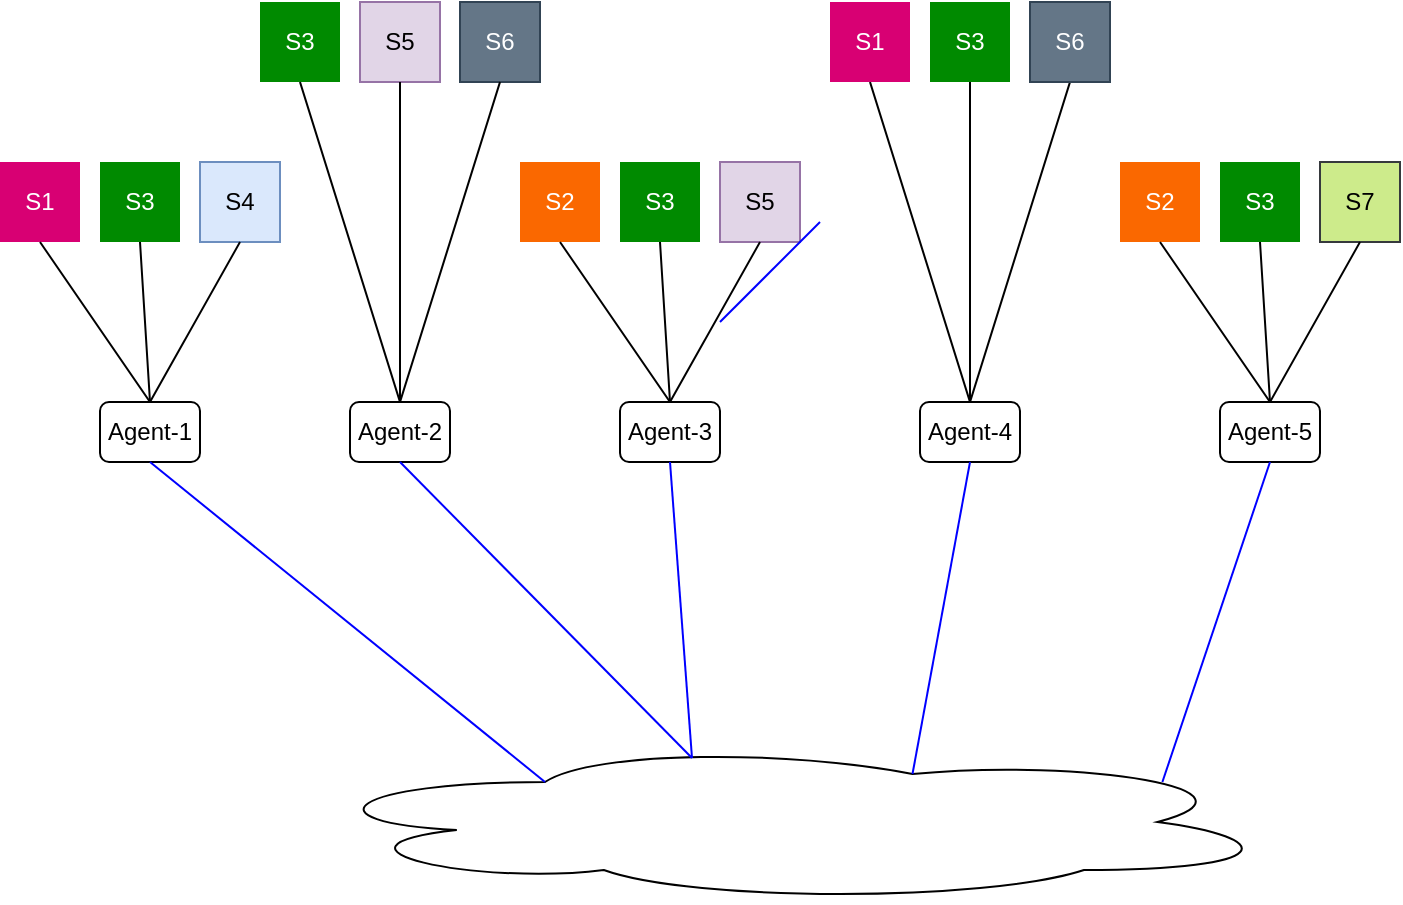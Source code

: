<mxfile version="14.6.3" type="github">
  <diagram id="Jb4tWgrzJc02DxzkDzMU" name="Page-1">
    <mxGraphModel dx="1360" dy="777" grid="1" gridSize="10" guides="1" tooltips="1" connect="1" arrows="1" fold="1" page="1" pageScale="1" pageWidth="850" pageHeight="1100" math="0" shadow="0">
      <root>
        <mxCell id="0" />
        <mxCell id="1" parent="0" />
        <mxCell id="nE-vj8bUUB7WZw9g0mm0-1" value="S1" style="rounded=0;whiteSpace=wrap;html=1;fillColor=#d80073;fontColor=#ffffff;strokeColor=none;" parent="1" vertex="1">
          <mxGeometry x="40" y="240" width="40" height="40" as="geometry" />
        </mxCell>
        <mxCell id="nE-vj8bUUB7WZw9g0mm0-2" value="S3" style="rounded=0;whiteSpace=wrap;html=1;fillColor=#008a00;fontColor=#ffffff;strokeColor=none;" parent="1" vertex="1">
          <mxGeometry x="90" y="240" width="40" height="40" as="geometry" />
        </mxCell>
        <mxCell id="nE-vj8bUUB7WZw9g0mm0-3" value="S4" style="rounded=0;whiteSpace=wrap;html=1;fillColor=#dae8fc;strokeColor=#6c8ebf;" parent="1" vertex="1">
          <mxGeometry x="140" y="240" width="40" height="40" as="geometry" />
        </mxCell>
        <mxCell id="nE-vj8bUUB7WZw9g0mm0-4" value="S3" style="rounded=0;whiteSpace=wrap;html=1;fillColor=#008a00;fontColor=#ffffff;strokeColor=none;" parent="1" vertex="1">
          <mxGeometry x="170" y="160" width="40" height="40" as="geometry" />
        </mxCell>
        <mxCell id="nE-vj8bUUB7WZw9g0mm0-5" value="S5" style="rounded=0;whiteSpace=wrap;html=1;fillColor=#e1d5e7;strokeColor=#9673a6;" parent="1" vertex="1">
          <mxGeometry x="220" y="160" width="40" height="40" as="geometry" />
        </mxCell>
        <mxCell id="nE-vj8bUUB7WZw9g0mm0-6" value="S6" style="rounded=0;whiteSpace=wrap;html=1;fillColor=#647687;strokeColor=#314354;fontColor=#ffffff;" parent="1" vertex="1">
          <mxGeometry x="270" y="160" width="40" height="40" as="geometry" />
        </mxCell>
        <mxCell id="nE-vj8bUUB7WZw9g0mm0-16" value="Agent-1" style="rounded=1;whiteSpace=wrap;html=1;" parent="1" vertex="1">
          <mxGeometry x="90" y="360" width="50" height="30" as="geometry" />
        </mxCell>
        <mxCell id="nE-vj8bUUB7WZw9g0mm0-17" value="Agent-2" style="rounded=1;whiteSpace=wrap;html=1;" parent="1" vertex="1">
          <mxGeometry x="215" y="360" width="50" height="30" as="geometry" />
        </mxCell>
        <mxCell id="nE-vj8bUUB7WZw9g0mm0-21" value="" style="endArrow=none;html=1;entryX=0.5;entryY=1;entryDx=0;entryDy=0;exitX=0.5;exitY=0;exitDx=0;exitDy=0;" parent="1" source="nE-vj8bUUB7WZw9g0mm0-16" target="nE-vj8bUUB7WZw9g0mm0-1" edge="1">
          <mxGeometry width="50" height="50" relative="1" as="geometry">
            <mxPoint x="350" y="340" as="sourcePoint" />
            <mxPoint x="400" y="290" as="targetPoint" />
          </mxGeometry>
        </mxCell>
        <mxCell id="nE-vj8bUUB7WZw9g0mm0-22" value="" style="endArrow=none;html=1;entryX=0.5;entryY=1;entryDx=0;entryDy=0;exitX=0.5;exitY=0;exitDx=0;exitDy=0;" parent="1" source="nE-vj8bUUB7WZw9g0mm0-16" target="nE-vj8bUUB7WZw9g0mm0-2" edge="1">
          <mxGeometry width="50" height="50" relative="1" as="geometry">
            <mxPoint x="350" y="340" as="sourcePoint" />
            <mxPoint x="400" y="290" as="targetPoint" />
          </mxGeometry>
        </mxCell>
        <mxCell id="nE-vj8bUUB7WZw9g0mm0-29" value="" style="endArrow=none;html=1;entryX=0.5;entryY=1;entryDx=0;entryDy=0;exitX=0.5;exitY=0;exitDx=0;exitDy=0;" parent="1" source="nE-vj8bUUB7WZw9g0mm0-16" target="nE-vj8bUUB7WZw9g0mm0-3" edge="1">
          <mxGeometry width="50" height="50" relative="1" as="geometry">
            <mxPoint x="170" y="330.0" as="sourcePoint" />
            <mxPoint x="220" y="280" as="targetPoint" />
          </mxGeometry>
        </mxCell>
        <mxCell id="nE-vj8bUUB7WZw9g0mm0-30" value="" style="endArrow=none;html=1;exitX=0.5;exitY=0;exitDx=0;exitDy=0;" parent="1" source="nE-vj8bUUB7WZw9g0mm0-17" edge="1">
          <mxGeometry width="50" height="50" relative="1" as="geometry">
            <mxPoint x="-10" y="320.0" as="sourcePoint" />
            <mxPoint x="190" y="200" as="targetPoint" />
          </mxGeometry>
        </mxCell>
        <mxCell id="nE-vj8bUUB7WZw9g0mm0-31" value="" style="endArrow=none;html=1;exitX=0.5;exitY=0;exitDx=0;exitDy=0;" parent="1" source="nE-vj8bUUB7WZw9g0mm0-17" edge="1">
          <mxGeometry width="50" height="50" relative="1" as="geometry">
            <mxPoint x="170" y="340.0" as="sourcePoint" />
            <mxPoint x="240" y="200" as="targetPoint" />
          </mxGeometry>
        </mxCell>
        <mxCell id="nE-vj8bUUB7WZw9g0mm0-32" value="" style="endArrow=none;html=1;exitX=0.5;exitY=0;exitDx=0;exitDy=0;entryX=0.5;entryY=1;entryDx=0;entryDy=0;" parent="1" source="nE-vj8bUUB7WZw9g0mm0-17" target="nE-vj8bUUB7WZw9g0mm0-6" edge="1">
          <mxGeometry width="50" height="50" relative="1" as="geometry">
            <mxPoint x="170" y="350.0" as="sourcePoint" />
            <mxPoint x="170" y="190" as="targetPoint" />
          </mxGeometry>
        </mxCell>
        <mxCell id="nE-vj8bUUB7WZw9g0mm0-38" value="S2" style="rounded=0;whiteSpace=wrap;html=1;fillColor=#fa6800;fontColor=#ffffff;strokeColor=none;" parent="1" vertex="1">
          <mxGeometry x="300" y="240" width="40" height="40" as="geometry" />
        </mxCell>
        <mxCell id="nE-vj8bUUB7WZw9g0mm0-39" value="S3" style="rounded=0;whiteSpace=wrap;html=1;fillColor=#008a00;fontColor=#ffffff;strokeColor=none;" parent="1" vertex="1">
          <mxGeometry x="350" y="240" width="40" height="40" as="geometry" />
        </mxCell>
        <mxCell id="nE-vj8bUUB7WZw9g0mm0-40" value="S5" style="rounded=0;whiteSpace=wrap;html=1;fillColor=#e1d5e7;strokeColor=#9673a6;" parent="1" vertex="1">
          <mxGeometry x="400" y="240" width="40" height="40" as="geometry" />
        </mxCell>
        <mxCell id="nE-vj8bUUB7WZw9g0mm0-41" value="Agent-3" style="rounded=1;whiteSpace=wrap;html=1;" parent="1" vertex="1">
          <mxGeometry x="350" y="360" width="50" height="30" as="geometry" />
        </mxCell>
        <mxCell id="nE-vj8bUUB7WZw9g0mm0-42" value="" style="endArrow=none;html=1;entryX=0.5;entryY=1;entryDx=0;entryDy=0;exitX=0.5;exitY=0;exitDx=0;exitDy=0;" parent="1" source="nE-vj8bUUB7WZw9g0mm0-41" target="nE-vj8bUUB7WZw9g0mm0-38" edge="1">
          <mxGeometry width="50" height="50" relative="1" as="geometry">
            <mxPoint x="610" y="340" as="sourcePoint" />
            <mxPoint x="660" y="290" as="targetPoint" />
          </mxGeometry>
        </mxCell>
        <mxCell id="nE-vj8bUUB7WZw9g0mm0-43" value="" style="endArrow=none;html=1;entryX=0.5;entryY=1;entryDx=0;entryDy=0;exitX=0.5;exitY=0;exitDx=0;exitDy=0;" parent="1" source="nE-vj8bUUB7WZw9g0mm0-41" target="nE-vj8bUUB7WZw9g0mm0-39" edge="1">
          <mxGeometry width="50" height="50" relative="1" as="geometry">
            <mxPoint x="610" y="340" as="sourcePoint" />
            <mxPoint x="660" y="290" as="targetPoint" />
          </mxGeometry>
        </mxCell>
        <mxCell id="nE-vj8bUUB7WZw9g0mm0-44" value="" style="endArrow=none;html=1;entryX=0.5;entryY=1;entryDx=0;entryDy=0;exitX=0.5;exitY=0;exitDx=0;exitDy=0;" parent="1" source="nE-vj8bUUB7WZw9g0mm0-41" target="nE-vj8bUUB7WZw9g0mm0-40" edge="1">
          <mxGeometry width="50" height="50" relative="1" as="geometry">
            <mxPoint x="430" y="330.0" as="sourcePoint" />
            <mxPoint x="480" y="280" as="targetPoint" />
          </mxGeometry>
        </mxCell>
        <mxCell id="nE-vj8bUUB7WZw9g0mm0-45" value="S3" style="rounded=0;whiteSpace=wrap;html=1;fillColor=#008a00;fontColor=#ffffff;strokeColor=none;" parent="1" vertex="1">
          <mxGeometry x="505" y="160" width="40" height="40" as="geometry" />
        </mxCell>
        <mxCell id="nE-vj8bUUB7WZw9g0mm0-46" value="Agent-4" style="rounded=1;whiteSpace=wrap;html=1;" parent="1" vertex="1">
          <mxGeometry x="500" y="360" width="50" height="30" as="geometry" />
        </mxCell>
        <mxCell id="nE-vj8bUUB7WZw9g0mm0-47" value="" style="endArrow=none;html=1;exitX=0.5;exitY=0;exitDx=0;exitDy=0;" parent="1" source="nE-vj8bUUB7WZw9g0mm0-46" edge="1">
          <mxGeometry width="50" height="50" relative="1" as="geometry">
            <mxPoint x="275" y="320.0" as="sourcePoint" />
            <mxPoint x="475" y="200" as="targetPoint" />
          </mxGeometry>
        </mxCell>
        <mxCell id="nE-vj8bUUB7WZw9g0mm0-48" value="" style="endArrow=none;html=1;exitX=0.5;exitY=0;exitDx=0;exitDy=0;" parent="1" source="nE-vj8bUUB7WZw9g0mm0-46" edge="1">
          <mxGeometry width="50" height="50" relative="1" as="geometry">
            <mxPoint x="455" y="340.0" as="sourcePoint" />
            <mxPoint x="525" y="200" as="targetPoint" />
          </mxGeometry>
        </mxCell>
        <mxCell id="nE-vj8bUUB7WZw9g0mm0-49" value="" style="endArrow=none;html=1;exitX=0.5;exitY=0;exitDx=0;exitDy=0;entryX=0.5;entryY=1;entryDx=0;entryDy=0;" parent="1" source="nE-vj8bUUB7WZw9g0mm0-46" target="nE-vj8bUUB7WZw9g0mm0-51" edge="1">
          <mxGeometry width="50" height="50" relative="1" as="geometry">
            <mxPoint x="455" y="350.0" as="sourcePoint" />
            <mxPoint x="455" y="190" as="targetPoint" />
          </mxGeometry>
        </mxCell>
        <mxCell id="nE-vj8bUUB7WZw9g0mm0-50" value="S1" style="rounded=0;whiteSpace=wrap;html=1;fillColor=#d80073;fontColor=#ffffff;strokeColor=none;" parent="1" vertex="1">
          <mxGeometry x="455" y="160" width="40" height="40" as="geometry" />
        </mxCell>
        <mxCell id="nE-vj8bUUB7WZw9g0mm0-51" value="S6" style="rounded=0;whiteSpace=wrap;html=1;fillColor=#647687;strokeColor=#314354;fontColor=#ffffff;" parent="1" vertex="1">
          <mxGeometry x="555" y="160" width="40" height="40" as="geometry" />
        </mxCell>
        <mxCell id="nE-vj8bUUB7WZw9g0mm0-52" value="S2" style="rounded=0;whiteSpace=wrap;html=1;fillColor=#fa6800;fontColor=#ffffff;strokeColor=none;" parent="1" vertex="1">
          <mxGeometry x="600" y="240" width="40" height="40" as="geometry" />
        </mxCell>
        <mxCell id="nE-vj8bUUB7WZw9g0mm0-53" value="S3" style="rounded=0;whiteSpace=wrap;html=1;fillColor=#008a00;fontColor=#ffffff;strokeColor=none;" parent="1" vertex="1">
          <mxGeometry x="650" y="240" width="40" height="40" as="geometry" />
        </mxCell>
        <mxCell id="nE-vj8bUUB7WZw9g0mm0-54" value="S7" style="rounded=0;whiteSpace=wrap;html=1;fillColor=#cdeb8b;strokeColor=#36393d;" parent="1" vertex="1">
          <mxGeometry x="700" y="240" width="40" height="40" as="geometry" />
        </mxCell>
        <mxCell id="nE-vj8bUUB7WZw9g0mm0-55" value="Agent-5" style="rounded=1;whiteSpace=wrap;html=1;" parent="1" vertex="1">
          <mxGeometry x="650" y="360" width="50" height="30" as="geometry" />
        </mxCell>
        <mxCell id="nE-vj8bUUB7WZw9g0mm0-56" value="" style="endArrow=none;html=1;entryX=0.5;entryY=1;entryDx=0;entryDy=0;exitX=0.5;exitY=0;exitDx=0;exitDy=0;" parent="1" source="nE-vj8bUUB7WZw9g0mm0-55" target="nE-vj8bUUB7WZw9g0mm0-52" edge="1">
          <mxGeometry width="50" height="50" relative="1" as="geometry">
            <mxPoint x="910" y="340" as="sourcePoint" />
            <mxPoint x="960" y="290" as="targetPoint" />
          </mxGeometry>
        </mxCell>
        <mxCell id="nE-vj8bUUB7WZw9g0mm0-57" value="" style="endArrow=none;html=1;entryX=0.5;entryY=1;entryDx=0;entryDy=0;exitX=0.5;exitY=0;exitDx=0;exitDy=0;" parent="1" source="nE-vj8bUUB7WZw9g0mm0-55" target="nE-vj8bUUB7WZw9g0mm0-53" edge="1">
          <mxGeometry width="50" height="50" relative="1" as="geometry">
            <mxPoint x="910" y="340" as="sourcePoint" />
            <mxPoint x="960" y="290" as="targetPoint" />
          </mxGeometry>
        </mxCell>
        <mxCell id="nE-vj8bUUB7WZw9g0mm0-58" value="" style="endArrow=none;html=1;entryX=0.5;entryY=1;entryDx=0;entryDy=0;exitX=0.5;exitY=0;exitDx=0;exitDy=0;" parent="1" source="nE-vj8bUUB7WZw9g0mm0-55" target="nE-vj8bUUB7WZw9g0mm0-54" edge="1">
          <mxGeometry width="50" height="50" relative="1" as="geometry">
            <mxPoint x="730" y="330.0" as="sourcePoint" />
            <mxPoint x="780" y="280" as="targetPoint" />
          </mxGeometry>
        </mxCell>
        <mxCell id="K2jPBB3K73olM8czu6LE-1" value="" style="ellipse;shape=cloud;whiteSpace=wrap;html=1;" vertex="1" parent="1">
          <mxGeometry x="190" y="530" width="490" height="80" as="geometry" />
        </mxCell>
        <mxCell id="K2jPBB3K73olM8czu6LE-2" value="" style="endArrow=none;html=1;entryX=0.5;entryY=1;entryDx=0;entryDy=0;exitX=0.25;exitY=0.25;exitDx=0;exitDy=0;exitPerimeter=0;strokeColor=#0000FF;" edge="1" parent="1" source="K2jPBB3K73olM8czu6LE-1" target="nE-vj8bUUB7WZw9g0mm0-16">
          <mxGeometry width="50" height="50" relative="1" as="geometry">
            <mxPoint x="400" y="320" as="sourcePoint" />
            <mxPoint x="450" y="270" as="targetPoint" />
          </mxGeometry>
        </mxCell>
        <mxCell id="K2jPBB3K73olM8czu6LE-4" value="" style="endArrow=none;html=1;strokeColor=#0000FF;" edge="1" parent="1">
          <mxGeometry width="50" height="50" relative="1" as="geometry">
            <mxPoint x="400" y="320" as="sourcePoint" />
            <mxPoint x="450" y="270" as="targetPoint" />
          </mxGeometry>
        </mxCell>
        <mxCell id="K2jPBB3K73olM8czu6LE-5" value="" style="endArrow=none;html=1;strokeColor=#0000FF;entryX=0.5;entryY=1;entryDx=0;entryDy=0;exitX=0.4;exitY=0.1;exitDx=0;exitDy=0;exitPerimeter=0;" edge="1" parent="1" source="K2jPBB3K73olM8czu6LE-1" target="nE-vj8bUUB7WZw9g0mm0-17">
          <mxGeometry width="50" height="50" relative="1" as="geometry">
            <mxPoint x="280" y="440" as="sourcePoint" />
            <mxPoint x="330" y="390" as="targetPoint" />
          </mxGeometry>
        </mxCell>
        <mxCell id="K2jPBB3K73olM8czu6LE-6" value="" style="endArrow=none;html=1;strokeColor=#0000FF;entryX=0.5;entryY=1;entryDx=0;entryDy=0;exitX=0.4;exitY=0.1;exitDx=0;exitDy=0;exitPerimeter=0;" edge="1" parent="1" source="K2jPBB3K73olM8czu6LE-1" target="nE-vj8bUUB7WZw9g0mm0-41">
          <mxGeometry width="50" height="50" relative="1" as="geometry">
            <mxPoint x="400" y="648" as="sourcePoint" />
            <mxPoint x="254" y="500" as="targetPoint" />
          </mxGeometry>
        </mxCell>
        <mxCell id="K2jPBB3K73olM8czu6LE-7" value="" style="endArrow=none;html=1;strokeColor=#0000FF;entryX=0.5;entryY=1;entryDx=0;entryDy=0;exitX=0.625;exitY=0.2;exitDx=0;exitDy=0;exitPerimeter=0;" edge="1" parent="1" source="K2jPBB3K73olM8czu6LE-1" target="nE-vj8bUUB7WZw9g0mm0-46">
          <mxGeometry width="50" height="50" relative="1" as="geometry">
            <mxPoint x="451" y="648" as="sourcePoint" />
            <mxPoint x="440" y="500" as="targetPoint" />
          </mxGeometry>
        </mxCell>
        <mxCell id="K2jPBB3K73olM8czu6LE-8" value="" style="endArrow=none;html=1;strokeColor=#0000FF;entryX=0.5;entryY=1;entryDx=0;entryDy=0;exitX=0.88;exitY=0.25;exitDx=0;exitDy=0;exitPerimeter=0;" edge="1" parent="1" source="K2jPBB3K73olM8czu6LE-1" target="nE-vj8bUUB7WZw9g0mm0-55">
          <mxGeometry width="50" height="50" relative="1" as="geometry">
            <mxPoint x="670" y="676" as="sourcePoint" />
            <mxPoint x="698.75" y="520" as="targetPoint" />
          </mxGeometry>
        </mxCell>
      </root>
    </mxGraphModel>
  </diagram>
</mxfile>
